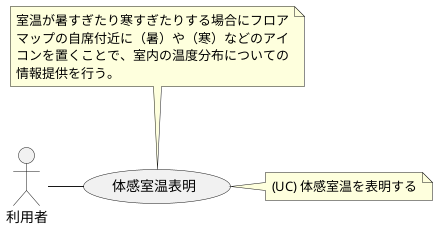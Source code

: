 @startuml
actor 利用者
usecase 体感室温表明
note right: (UC) 体感室温を表明する

利用者 - 体感室温表明

note as N1
室温が暑すぎたり寒すぎたりする場合にフロア
マップの自席付近に（暑）や（寒）などのアイ
コンを置くことで、室内の温度分布についての
情報提供を行う。
end note

N1 -- 体感室温表明
@enduml